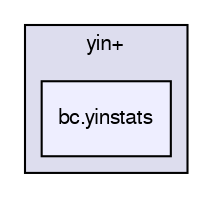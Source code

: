 digraph G {
  bgcolor=transparent;
  compound=true
  node [ fontsize="10", fontname="FreeSans"];
  edge [ labelfontsize="10", labelfontname="FreeSans"];
  subgraph clusterdir_9aed7cb2bb09f914e558aff4290e858a {
    graph [ bgcolor="#ddddee", pencolor="black", label="yin+" fontname="FreeSans", fontsize="10", URL="dir_9aed7cb2bb09f914e558aff4290e858a.html"]
  dir_715a3b405cf400a66d5b22d025fba57c [shape=box, label="bc.yinstats", style="filled", fillcolor="#eeeeff", pencolor="black", URL="dir_715a3b405cf400a66d5b22d025fba57c.html"];
  }
}
